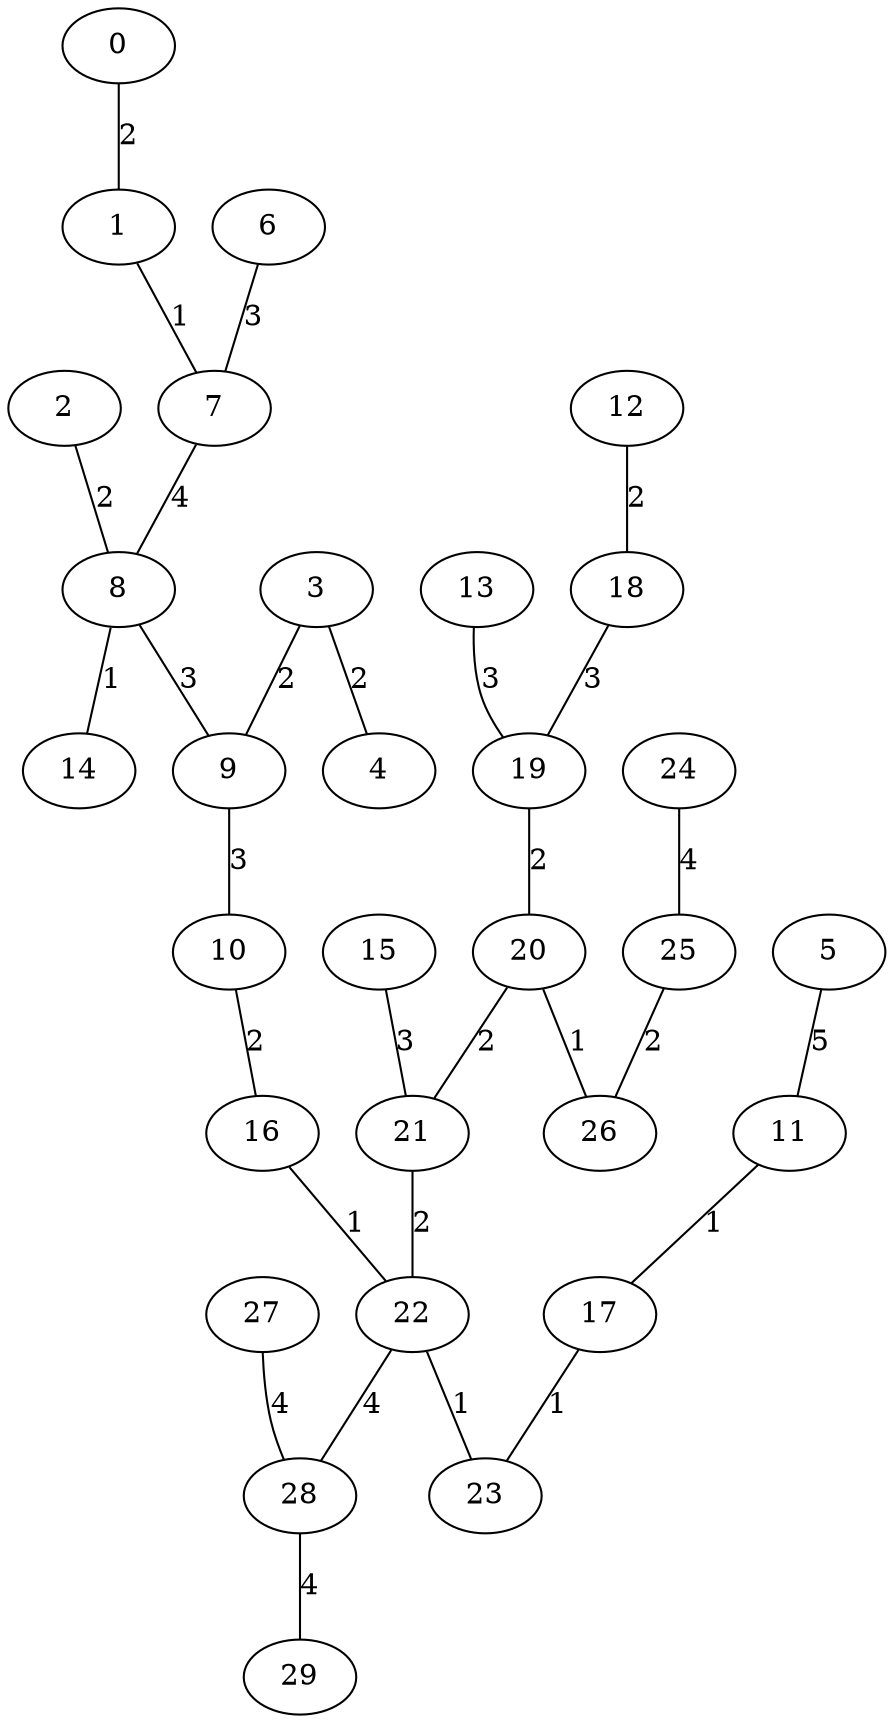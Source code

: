 graph{
   21;
   27;
   5;
   0;
   25;
   10;
   16;
   22;
   28;
   1;
   6;
   20;
   11;
   7;
   13;
   17;
   23;
   14;
   29;
   8;
   26;
   3;
   12;
   2;
   4;
   18;
   19;
   9;
   24;
   15;
   6 -- 7 [label="3"];
   8 -- 14 [label="1"];
   27 -- 28 [label="4"];
   22 -- 23 [label="1"];
   20 -- 21 [label="2"];
   0 -- 1 [label="2"];
   2 -- 8 [label="2"];
   13 -- 19 [label="3"];
   20 -- 26 [label="1"];
   16 -- 22 [label="1"];
   10 -- 16 [label="2"];
   15 -- 21 [label="3"];
   25 -- 26 [label="2"];
   3 -- 4 [label="2"];
   1 -- 7 [label="1"];
   17 -- 23 [label="1"];
   9 -- 10 [label="3"];
   7 -- 8 [label="4"];
   11 -- 17 [label="1"];
   12 -- 18 [label="2"];
   5 -- 11 [label="5"];
   3 -- 9 [label="2"];
   18 -- 19 [label="3"];
   8 -- 9 [label="3"];
   21 -- 22 [label="2"];
   24 -- 25 [label="4"];
   28 -- 29 [label="4"];
   22 -- 28 [label="4"];
   19 -- 20 [label="2"];
}